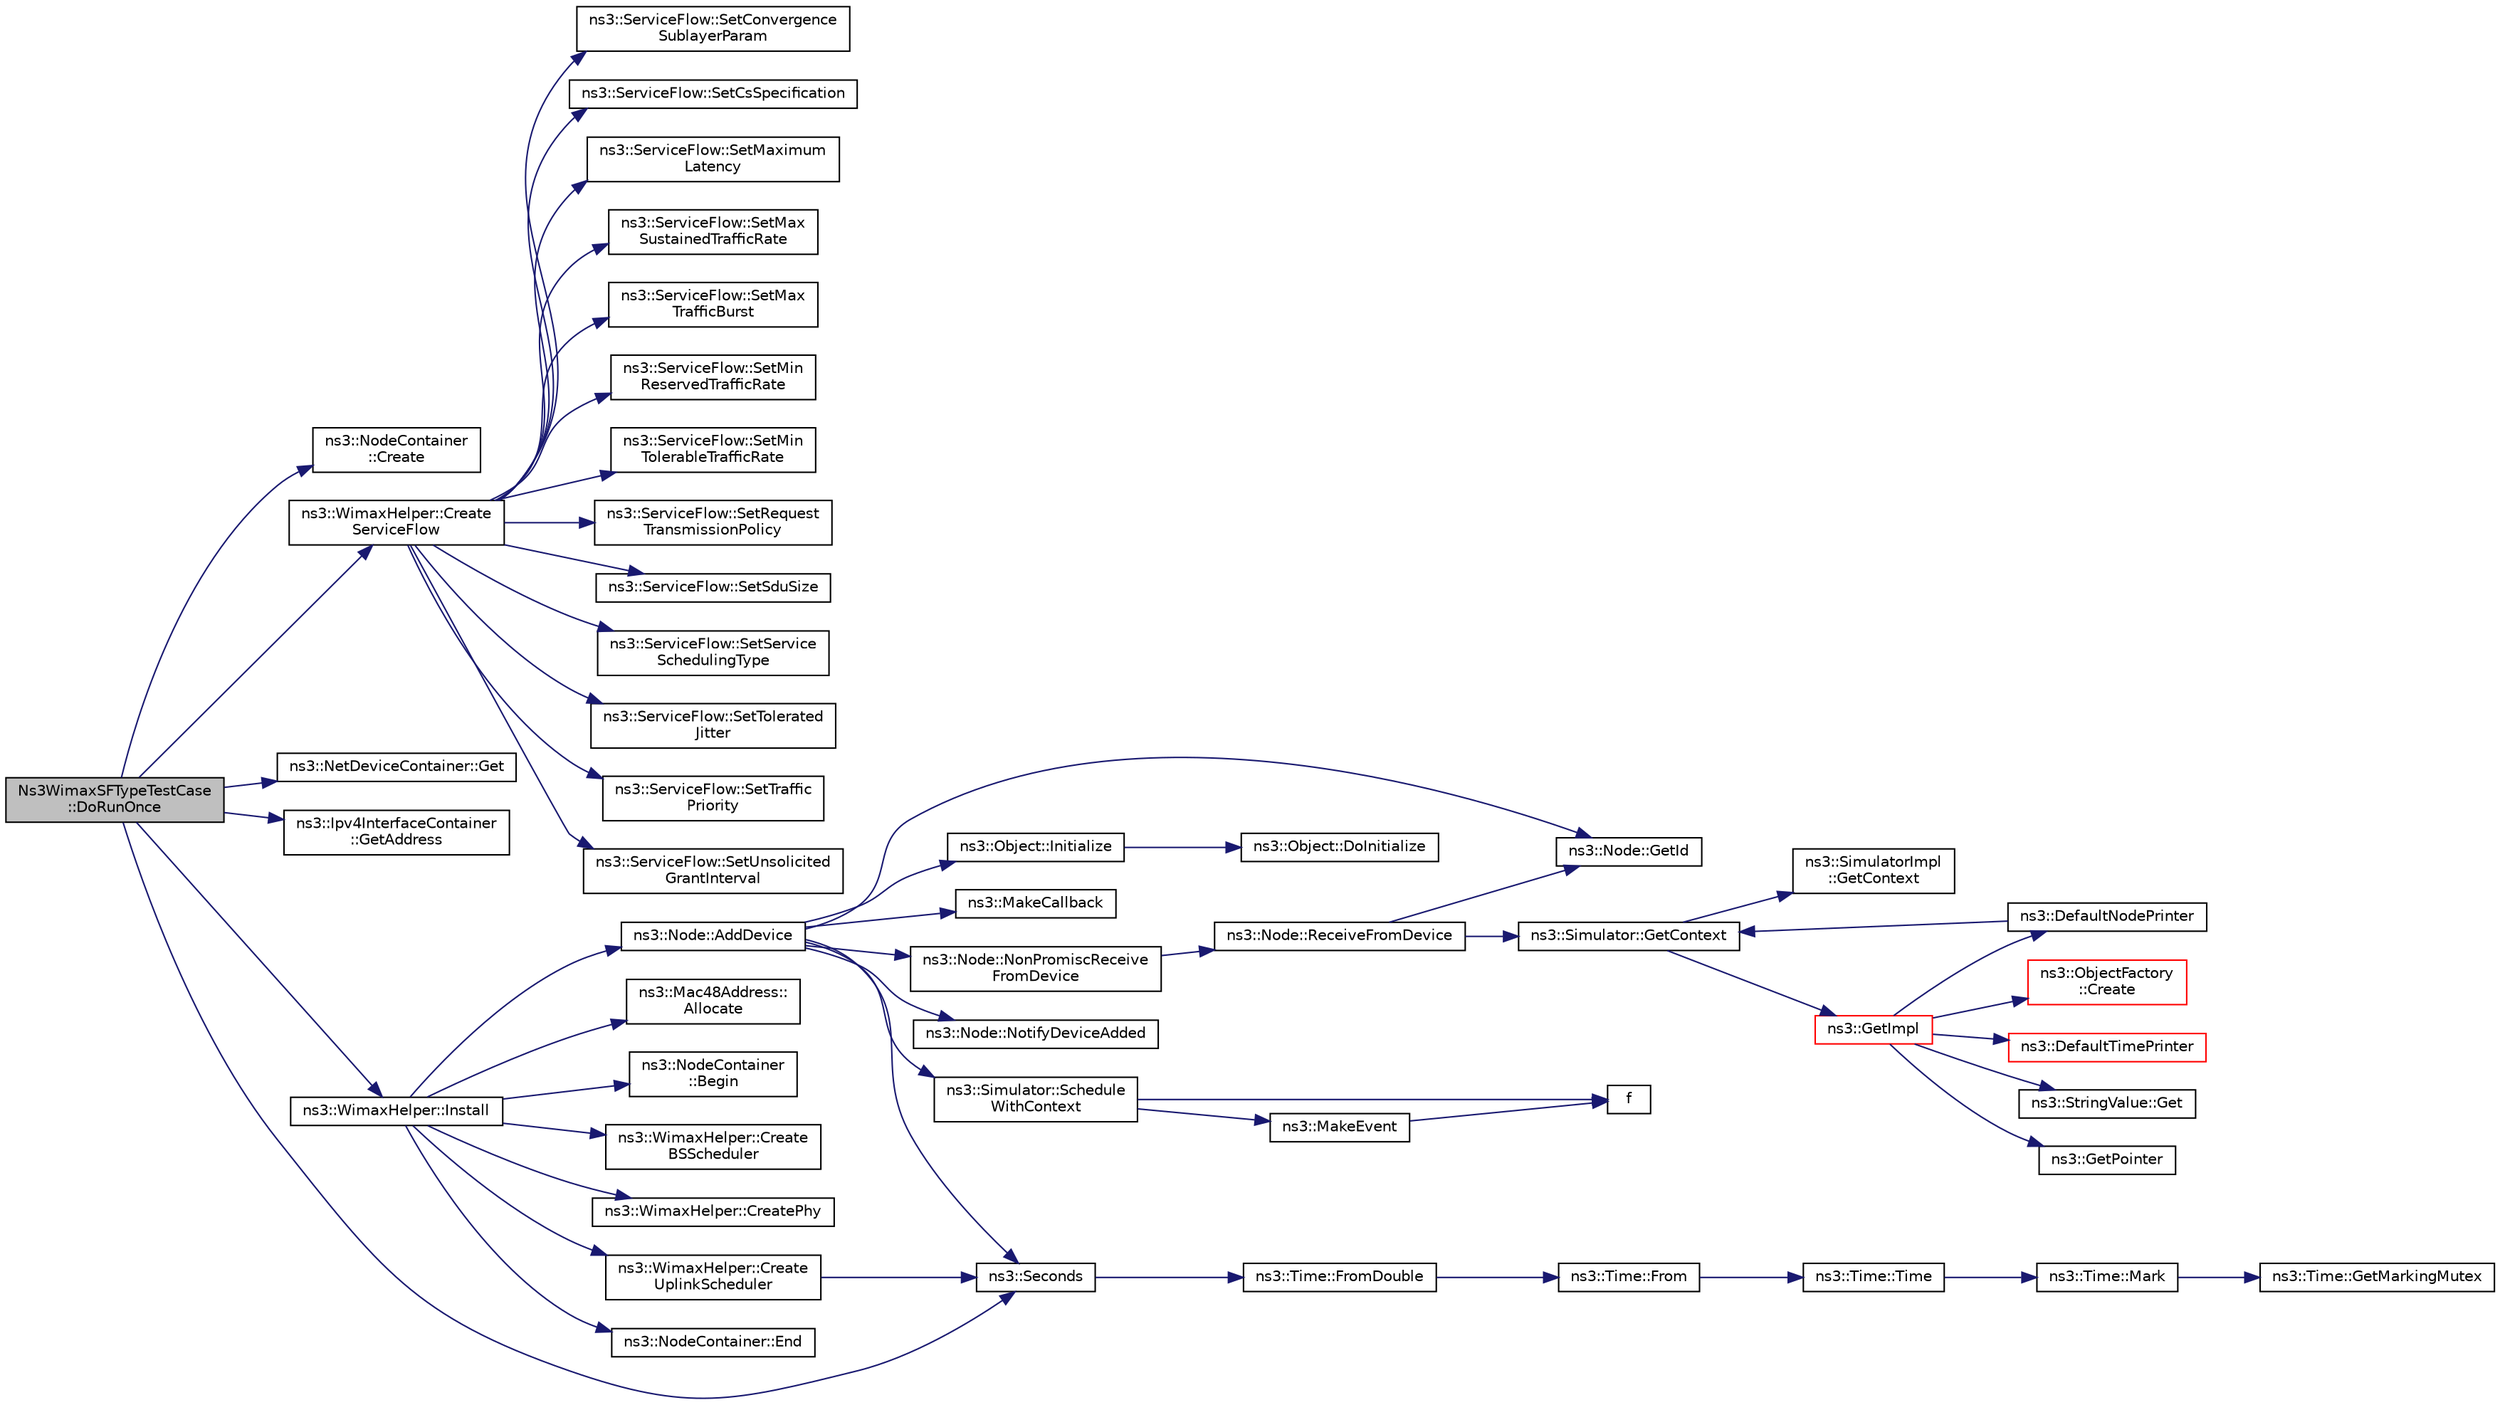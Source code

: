 digraph "Ns3WimaxSFTypeTestCase::DoRunOnce"
{
 // LATEX_PDF_SIZE
  edge [fontname="Helvetica",fontsize="10",labelfontname="Helvetica",labelfontsize="10"];
  node [fontname="Helvetica",fontsize="10",shape=record];
  rankdir="LR";
  Node1 [label="Ns3WimaxSFTypeTestCase\l::DoRunOnce",height=0.2,width=0.4,color="black", fillcolor="grey75", style="filled", fontcolor="black",tooltip="Run once function."];
  Node1 -> Node2 [color="midnightblue",fontsize="10",style="solid",fontname="Helvetica"];
  Node2 [label="ns3::NodeContainer\l::Create",height=0.2,width=0.4,color="black", fillcolor="white", style="filled",URL="$classns3_1_1_node_container.html#a787f059e2813e8b951cc6914d11dfe69",tooltip="Create n nodes and append pointers to them to the end of this NodeContainer."];
  Node1 -> Node3 [color="midnightblue",fontsize="10",style="solid",fontname="Helvetica"];
  Node3 [label="ns3::WimaxHelper::Create\lServiceFlow",height=0.2,width=0.4,color="black", fillcolor="white", style="filled",URL="$classns3_1_1_wimax_helper.html#aed0c1ffdcd62234c14965f899efc88c1",tooltip="Creates a transport service flow."];
  Node3 -> Node4 [color="midnightblue",fontsize="10",style="solid",fontname="Helvetica"];
  Node4 [label="ns3::ServiceFlow::SetConvergence\lSublayerParam",height=0.2,width=0.4,color="black", fillcolor="white", style="filled",URL="$classns3_1_1_service_flow.html#a81a801e05aac9e7d1cfad3304e1b9d97",tooltip="Set convergence sublayer parameters."];
  Node3 -> Node5 [color="midnightblue",fontsize="10",style="solid",fontname="Helvetica"];
  Node5 [label="ns3::ServiceFlow::SetCsSpecification",height=0.2,width=0.4,color="black", fillcolor="white", style="filled",URL="$classns3_1_1_service_flow.html#a72779cfbd71284ba06f10843ec0725b9",tooltip="Set CS specification."];
  Node3 -> Node6 [color="midnightblue",fontsize="10",style="solid",fontname="Helvetica"];
  Node6 [label="ns3::ServiceFlow::SetMaximum\lLatency",height=0.2,width=0.4,color="black", fillcolor="white", style="filled",URL="$classns3_1_1_service_flow.html#a61781dc767b833dfc34ed86e9efbc62d",tooltip="Set maximum latency."];
  Node3 -> Node7 [color="midnightblue",fontsize="10",style="solid",fontname="Helvetica"];
  Node7 [label="ns3::ServiceFlow::SetMax\lSustainedTrafficRate",height=0.2,width=0.4,color="black", fillcolor="white", style="filled",URL="$classns3_1_1_service_flow.html#aef578837096b1a316696a88ecd550e7c",tooltip="Set max sustained traffic rate."];
  Node3 -> Node8 [color="midnightblue",fontsize="10",style="solid",fontname="Helvetica"];
  Node8 [label="ns3::ServiceFlow::SetMax\lTrafficBurst",height=0.2,width=0.4,color="black", fillcolor="white", style="filled",URL="$classns3_1_1_service_flow.html#a586065681c386771f441a51f469fab03",tooltip="Set maximum traffic burst."];
  Node3 -> Node9 [color="midnightblue",fontsize="10",style="solid",fontname="Helvetica"];
  Node9 [label="ns3::ServiceFlow::SetMin\lReservedTrafficRate",height=0.2,width=0.4,color="black", fillcolor="white", style="filled",URL="$classns3_1_1_service_flow.html#ad49e9a793508d2d476de1e08897ecbf6",tooltip="Set minimum reserved traffic rate."];
  Node3 -> Node10 [color="midnightblue",fontsize="10",style="solid",fontname="Helvetica"];
  Node10 [label="ns3::ServiceFlow::SetMin\lTolerableTrafficRate",height=0.2,width=0.4,color="black", fillcolor="white", style="filled",URL="$classns3_1_1_service_flow.html#aafc2368b8dab5d394635fa9f7fe281af",tooltip="Set minimum tolerable traffic rate."];
  Node3 -> Node11 [color="midnightblue",fontsize="10",style="solid",fontname="Helvetica"];
  Node11 [label="ns3::ServiceFlow::SetRequest\lTransmissionPolicy",height=0.2,width=0.4,color="black", fillcolor="white", style="filled",URL="$classns3_1_1_service_flow.html#a08fdadfa5d691da427aeb3a3c3d39418",tooltip="Set request transmission policy."];
  Node3 -> Node12 [color="midnightblue",fontsize="10",style="solid",fontname="Helvetica"];
  Node12 [label="ns3::ServiceFlow::SetSduSize",height=0.2,width=0.4,color="black", fillcolor="white", style="filled",URL="$classns3_1_1_service_flow.html#a88ff420147be9e386a22ef26b658804e",tooltip="Set SDU size."];
  Node3 -> Node13 [color="midnightblue",fontsize="10",style="solid",fontname="Helvetica"];
  Node13 [label="ns3::ServiceFlow::SetService\lSchedulingType",height=0.2,width=0.4,color="black", fillcolor="white", style="filled",URL="$classns3_1_1_service_flow.html#acdef049af2eda0d1ac80047208ce7571",tooltip="Set service scheduling type."];
  Node3 -> Node14 [color="midnightblue",fontsize="10",style="solid",fontname="Helvetica"];
  Node14 [label="ns3::ServiceFlow::SetTolerated\lJitter",height=0.2,width=0.4,color="black", fillcolor="white", style="filled",URL="$classns3_1_1_service_flow.html#ac0b518b161e85317c141416712197f99",tooltip="Set tolerated jitter."];
  Node3 -> Node15 [color="midnightblue",fontsize="10",style="solid",fontname="Helvetica"];
  Node15 [label="ns3::ServiceFlow::SetTraffic\lPriority",height=0.2,width=0.4,color="black", fillcolor="white", style="filled",URL="$classns3_1_1_service_flow.html#a9fd37b11439e3b6ca601c76e54d6273c",tooltip="Set traffic priority."];
  Node3 -> Node16 [color="midnightblue",fontsize="10",style="solid",fontname="Helvetica"];
  Node16 [label="ns3::ServiceFlow::SetUnsolicited\lGrantInterval",height=0.2,width=0.4,color="black", fillcolor="white", style="filled",URL="$classns3_1_1_service_flow.html#ac24ac69794285436be39a2e4aef7b805",tooltip="Set unsolicied grant interval."];
  Node1 -> Node17 [color="midnightblue",fontsize="10",style="solid",fontname="Helvetica"];
  Node17 [label="ns3::NetDeviceContainer::Get",height=0.2,width=0.4,color="black", fillcolor="white", style="filled",URL="$classns3_1_1_net_device_container.html#ae114b3a9fc193fee40c07e4a4207aef4",tooltip="Get the Ptr<NetDevice> stored in this container at a given index."];
  Node1 -> Node18 [color="midnightblue",fontsize="10",style="solid",fontname="Helvetica"];
  Node18 [label="ns3::Ipv4InterfaceContainer\l::GetAddress",height=0.2,width=0.4,color="black", fillcolor="white", style="filled",URL="$classns3_1_1_ipv4_interface_container.html#ae708067c27bd8019edd3c0311ff150b3",tooltip=" "];
  Node1 -> Node19 [color="midnightblue",fontsize="10",style="solid",fontname="Helvetica"];
  Node19 [label="ns3::WimaxHelper::Install",height=0.2,width=0.4,color="black", fillcolor="white", style="filled",URL="$classns3_1_1_wimax_helper.html#a9f0848e09c4b6db9cdde9872b38f6349",tooltip=" "];
  Node19 -> Node20 [color="midnightblue",fontsize="10",style="solid",fontname="Helvetica"];
  Node20 [label="ns3::Node::AddDevice",height=0.2,width=0.4,color="black", fillcolor="white", style="filled",URL="$classns3_1_1_node.html#a42ff83ee1d5d1649c770d3f5b62375de",tooltip="Associate a NetDevice to this node."];
  Node20 -> Node21 [color="midnightblue",fontsize="10",style="solid",fontname="Helvetica"];
  Node21 [label="ns3::Node::GetId",height=0.2,width=0.4,color="black", fillcolor="white", style="filled",URL="$classns3_1_1_node.html#a2ed8663077afcb8db519296b0ada6355",tooltip=" "];
  Node20 -> Node22 [color="midnightblue",fontsize="10",style="solid",fontname="Helvetica"];
  Node22 [label="ns3::Object::Initialize",height=0.2,width=0.4,color="black", fillcolor="white", style="filled",URL="$classns3_1_1_object.html#af4411cb29971772fcd09203474a95078",tooltip="Invoke DoInitialize on all Objects aggregated to this one."];
  Node22 -> Node23 [color="midnightblue",fontsize="10",style="solid",fontname="Helvetica"];
  Node23 [label="ns3::Object::DoInitialize",height=0.2,width=0.4,color="black", fillcolor="white", style="filled",URL="$classns3_1_1_object.html#af8482a521433409fb5c7f749398c9dbe",tooltip="Initialize() implementation."];
  Node20 -> Node24 [color="midnightblue",fontsize="10",style="solid",fontname="Helvetica"];
  Node24 [label="ns3::MakeCallback",height=0.2,width=0.4,color="black", fillcolor="white", style="filled",URL="$namespacens3.html#af1dde3c04374147fca0cfe3b0766d664",tooltip="Build Callbacks for class method members which take varying numbers of arguments and potentially retu..."];
  Node20 -> Node25 [color="midnightblue",fontsize="10",style="solid",fontname="Helvetica"];
  Node25 [label="ns3::Node::NonPromiscReceive\lFromDevice",height=0.2,width=0.4,color="black", fillcolor="white", style="filled",URL="$classns3_1_1_node.html#a72ebf5bdc911879511f1e249d471f7e5",tooltip="Receive a packet from a device in non-promiscuous mode."];
  Node25 -> Node26 [color="midnightblue",fontsize="10",style="solid",fontname="Helvetica"];
  Node26 [label="ns3::Node::ReceiveFromDevice",height=0.2,width=0.4,color="black", fillcolor="white", style="filled",URL="$classns3_1_1_node.html#a6cbe61c071c85bb3ba5d4843132cd119",tooltip="Receive a packet from a device."];
  Node26 -> Node27 [color="midnightblue",fontsize="10",style="solid",fontname="Helvetica"];
  Node27 [label="ns3::Simulator::GetContext",height=0.2,width=0.4,color="black", fillcolor="white", style="filled",URL="$classns3_1_1_simulator.html#a8514b74ee2c42916b351b33c4a963bb0",tooltip="Get the current simulation context."];
  Node27 -> Node28 [color="midnightblue",fontsize="10",style="solid",fontname="Helvetica"];
  Node28 [label="ns3::SimulatorImpl\l::GetContext",height=0.2,width=0.4,color="black", fillcolor="white", style="filled",URL="$classns3_1_1_simulator_impl.html#a8b66270c97766c0adb997e2535648557",tooltip="Get the current simulation context."];
  Node27 -> Node29 [color="midnightblue",fontsize="10",style="solid",fontname="Helvetica"];
  Node29 [label="ns3::GetImpl",height=0.2,width=0.4,color="red", fillcolor="white", style="filled",URL="$group__simulator.html#ga42eb4eddad41528d4d99794a3dae3fd0",tooltip="Get the SimulatorImpl singleton."];
  Node29 -> Node30 [color="midnightblue",fontsize="10",style="solid",fontname="Helvetica"];
  Node30 [label="ns3::ObjectFactory\l::Create",height=0.2,width=0.4,color="red", fillcolor="white", style="filled",URL="$classns3_1_1_object_factory.html#a52eda277f4aaab54266134ba48102ad7",tooltip="Create an Object instance of the configured TypeId."];
  Node29 -> Node60 [color="midnightblue",fontsize="10",style="solid",fontname="Helvetica"];
  Node60 [label="ns3::DefaultNodePrinter",height=0.2,width=0.4,color="black", fillcolor="white", style="filled",URL="$group__logging.html#gac4c06cbbed12229d85991ced145f6be2",tooltip="Default node id printer implementation."];
  Node60 -> Node27 [color="midnightblue",fontsize="10",style="solid",fontname="Helvetica"];
  Node29 -> Node61 [color="midnightblue",fontsize="10",style="solid",fontname="Helvetica"];
  Node61 [label="ns3::DefaultTimePrinter",height=0.2,width=0.4,color="red", fillcolor="white", style="filled",URL="$namespacens3.html#ae01c3c7786b644dfb8a0bb8f1201b269",tooltip="Default Time printer."];
  Node29 -> Node66 [color="midnightblue",fontsize="10",style="solid",fontname="Helvetica"];
  Node66 [label="ns3::StringValue::Get",height=0.2,width=0.4,color="black", fillcolor="white", style="filled",URL="$classns3_1_1_string_value.html#a6f208c2778fe1c7882e5cb429b8326ae",tooltip=" "];
  Node29 -> Node67 [color="midnightblue",fontsize="10",style="solid",fontname="Helvetica"];
  Node67 [label="ns3::GetPointer",height=0.2,width=0.4,color="black", fillcolor="white", style="filled",URL="$namespacens3.html#ab4e173cdfd43d17c1a40d5348510a670",tooltip=" "];
  Node26 -> Node21 [color="midnightblue",fontsize="10",style="solid",fontname="Helvetica"];
  Node20 -> Node78 [color="midnightblue",fontsize="10",style="solid",fontname="Helvetica"];
  Node78 [label="ns3::Node::NotifyDeviceAdded",height=0.2,width=0.4,color="black", fillcolor="white", style="filled",URL="$classns3_1_1_node.html#ae85e535c650941f4f8ca6845a9f61e42",tooltip="Notifies all the DeviceAdditionListener about the new device added."];
  Node20 -> Node79 [color="midnightblue",fontsize="10",style="solid",fontname="Helvetica"];
  Node79 [label="ns3::Simulator::Schedule\lWithContext",height=0.2,width=0.4,color="black", fillcolor="white", style="filled",URL="$classns3_1_1_simulator.html#a6801feda0ccf0595cb48d1e962cd40a1",tooltip="Schedule an event with the given context."];
  Node79 -> Node80 [color="midnightblue",fontsize="10",style="solid",fontname="Helvetica"];
  Node80 [label="f",height=0.2,width=0.4,color="black", fillcolor="white", style="filled",URL="$80211b_8c.html#ae7ffc1a8f84fa47a0812b2f2b9627132",tooltip=" "];
  Node79 -> Node81 [color="midnightblue",fontsize="10",style="solid",fontname="Helvetica"];
  Node81 [label="ns3::MakeEvent",height=0.2,width=0.4,color="black", fillcolor="white", style="filled",URL="$group__makeeventfnptr.html#ga289a28a2497c18a9bd299e5e2014094b",tooltip="Make an EventImpl from a function pointer taking varying numbers of arguments."];
  Node81 -> Node80 [color="midnightblue",fontsize="10",style="solid",fontname="Helvetica"];
  Node20 -> Node82 [color="midnightblue",fontsize="10",style="solid",fontname="Helvetica"];
  Node82 [label="ns3::Seconds",height=0.2,width=0.4,color="black", fillcolor="white", style="filled",URL="$group__timecivil.html#ga33c34b816f8ff6628e33d5c8e9713b9e",tooltip="Construct a Time in the indicated unit."];
  Node82 -> Node83 [color="midnightblue",fontsize="10",style="solid",fontname="Helvetica"];
  Node83 [label="ns3::Time::FromDouble",height=0.2,width=0.4,color="black", fillcolor="white", style="filled",URL="$classns3_1_1_time.html#a60e845f4a74e62495b86356afe604cb4",tooltip="Create a Time equal to value in unit unit."];
  Node83 -> Node84 [color="midnightblue",fontsize="10",style="solid",fontname="Helvetica"];
  Node84 [label="ns3::Time::From",height=0.2,width=0.4,color="black", fillcolor="white", style="filled",URL="$classns3_1_1_time.html#a34e4acc13d0e08cc8cb9cd3b838b9baf",tooltip="Create a Time in the current unit."];
  Node84 -> Node85 [color="midnightblue",fontsize="10",style="solid",fontname="Helvetica"];
  Node85 [label="ns3::Time::Time",height=0.2,width=0.4,color="black", fillcolor="white", style="filled",URL="$classns3_1_1_time.html#a8a39dc1b8cbbd7fe6d940e492d1b925e",tooltip="Default constructor, with value 0."];
  Node85 -> Node86 [color="midnightblue",fontsize="10",style="solid",fontname="Helvetica"];
  Node86 [label="ns3::Time::Mark",height=0.2,width=0.4,color="black", fillcolor="white", style="filled",URL="$classns3_1_1_time.html#aa7eef2a1119c1c4855d99f1e83d44c54",tooltip="Record a Time instance with the MarkedTimes."];
  Node86 -> Node87 [color="midnightblue",fontsize="10",style="solid",fontname="Helvetica"];
  Node87 [label="ns3::Time::GetMarkingMutex",height=0.2,width=0.4,color="black", fillcolor="white", style="filled",URL="$classns3_1_1_time.html#addd8e672203391b3ae98ee475ce05272",tooltip=" "];
  Node19 -> Node88 [color="midnightblue",fontsize="10",style="solid",fontname="Helvetica"];
  Node88 [label="ns3::Mac48Address::\lAllocate",height=0.2,width=0.4,color="black", fillcolor="white", style="filled",URL="$classns3_1_1_mac48_address.html#a203b53c035649c0d4881fa1115aa2cdb",tooltip="Allocate a new Mac48Address."];
  Node19 -> Node89 [color="midnightblue",fontsize="10",style="solid",fontname="Helvetica"];
  Node89 [label="ns3::NodeContainer\l::Begin",height=0.2,width=0.4,color="black", fillcolor="white", style="filled",URL="$classns3_1_1_node_container.html#a2bfe1f50688c96e0888b1907e1e2f324",tooltip="Get an iterator which refers to the first Node in the container."];
  Node19 -> Node90 [color="midnightblue",fontsize="10",style="solid",fontname="Helvetica"];
  Node90 [label="ns3::WimaxHelper::Create\lBSScheduler",height=0.2,width=0.4,color="black", fillcolor="white", style="filled",URL="$classns3_1_1_wimax_helper.html#a583fc7ce6463c687092e9ef8d03413af",tooltip=" "];
  Node19 -> Node91 [color="midnightblue",fontsize="10",style="solid",fontname="Helvetica"];
  Node91 [label="ns3::WimaxHelper::CreatePhy",height=0.2,width=0.4,color="black", fillcolor="white", style="filled",URL="$classns3_1_1_wimax_helper.html#a5b287ad1386475dde1e946910a203899",tooltip=" "];
  Node19 -> Node92 [color="midnightblue",fontsize="10",style="solid",fontname="Helvetica"];
  Node92 [label="ns3::WimaxHelper::Create\lUplinkScheduler",height=0.2,width=0.4,color="black", fillcolor="white", style="filled",URL="$classns3_1_1_wimax_helper.html#a3b237b459ffd98a13d71612d985f9e90",tooltip=" "];
  Node92 -> Node82 [color="midnightblue",fontsize="10",style="solid",fontname="Helvetica"];
  Node19 -> Node93 [color="midnightblue",fontsize="10",style="solid",fontname="Helvetica"];
  Node93 [label="ns3::NodeContainer::End",height=0.2,width=0.4,color="black", fillcolor="white", style="filled",URL="$classns3_1_1_node_container.html#a4904853b5d3e86f622a2ef8b4e959e08",tooltip="Get an iterator which indicates past-the-last Node in the container."];
  Node1 -> Node82 [color="midnightblue",fontsize="10",style="solid",fontname="Helvetica"];
}
